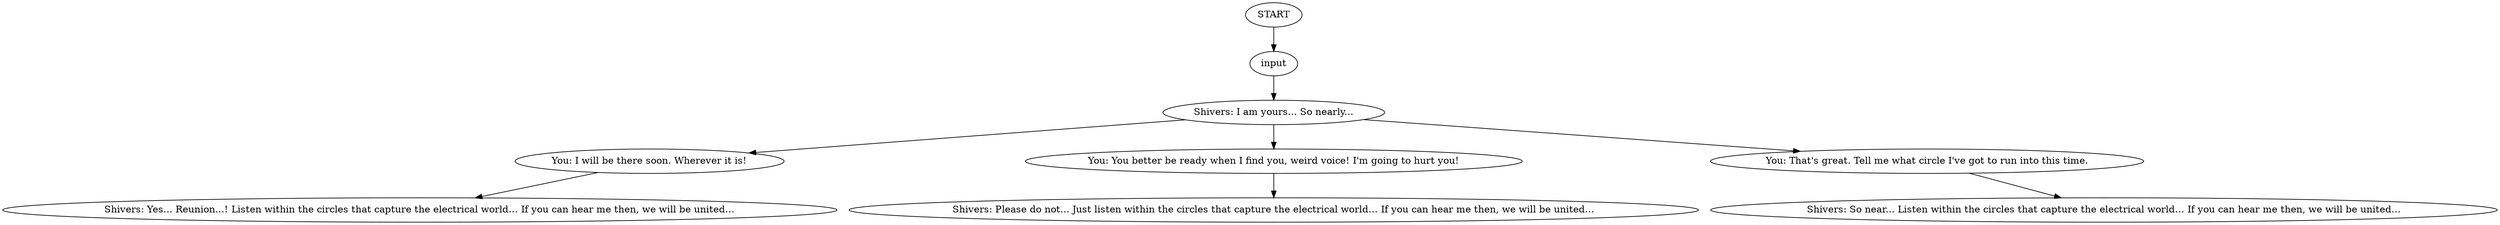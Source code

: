 # APT ORB / rugcoat
# This is the fifth Shivers in the coat quest. It is Very Difficult.
# ==================================================
digraph G {
	  0 [label="START"];
	  1 [label="input"];
	  2 [label="You: I will be there soon. Wherever it is!"];
	  3 [label="You: You better be ready when I find you, weird voice! I'm going to hurt you!"];
	  4 [label="Shivers: Yes... Reunion...! Listen within the circles that capture the electrical world… If you can hear me then, we will be united…"];
	  5 [label="Shivers: I am yours... So nearly..."];
	  6 [label="Shivers: So near... Listen within the circles that capture the electrical world… If you can hear me then, we will be united…"];
	  7 [label="You: That's great. Tell me what circle I've got to run into this time."];
	  9 [label="Shivers: Please do not... Just listen within the circles that capture the electrical world… If you can hear me then, we will be united…"];
	  0 -> 1
	  1 -> 5
	  2 -> 4
	  3 -> 9
	  5 -> 2
	  5 -> 3
	  5 -> 7
	  7 -> 6
}

